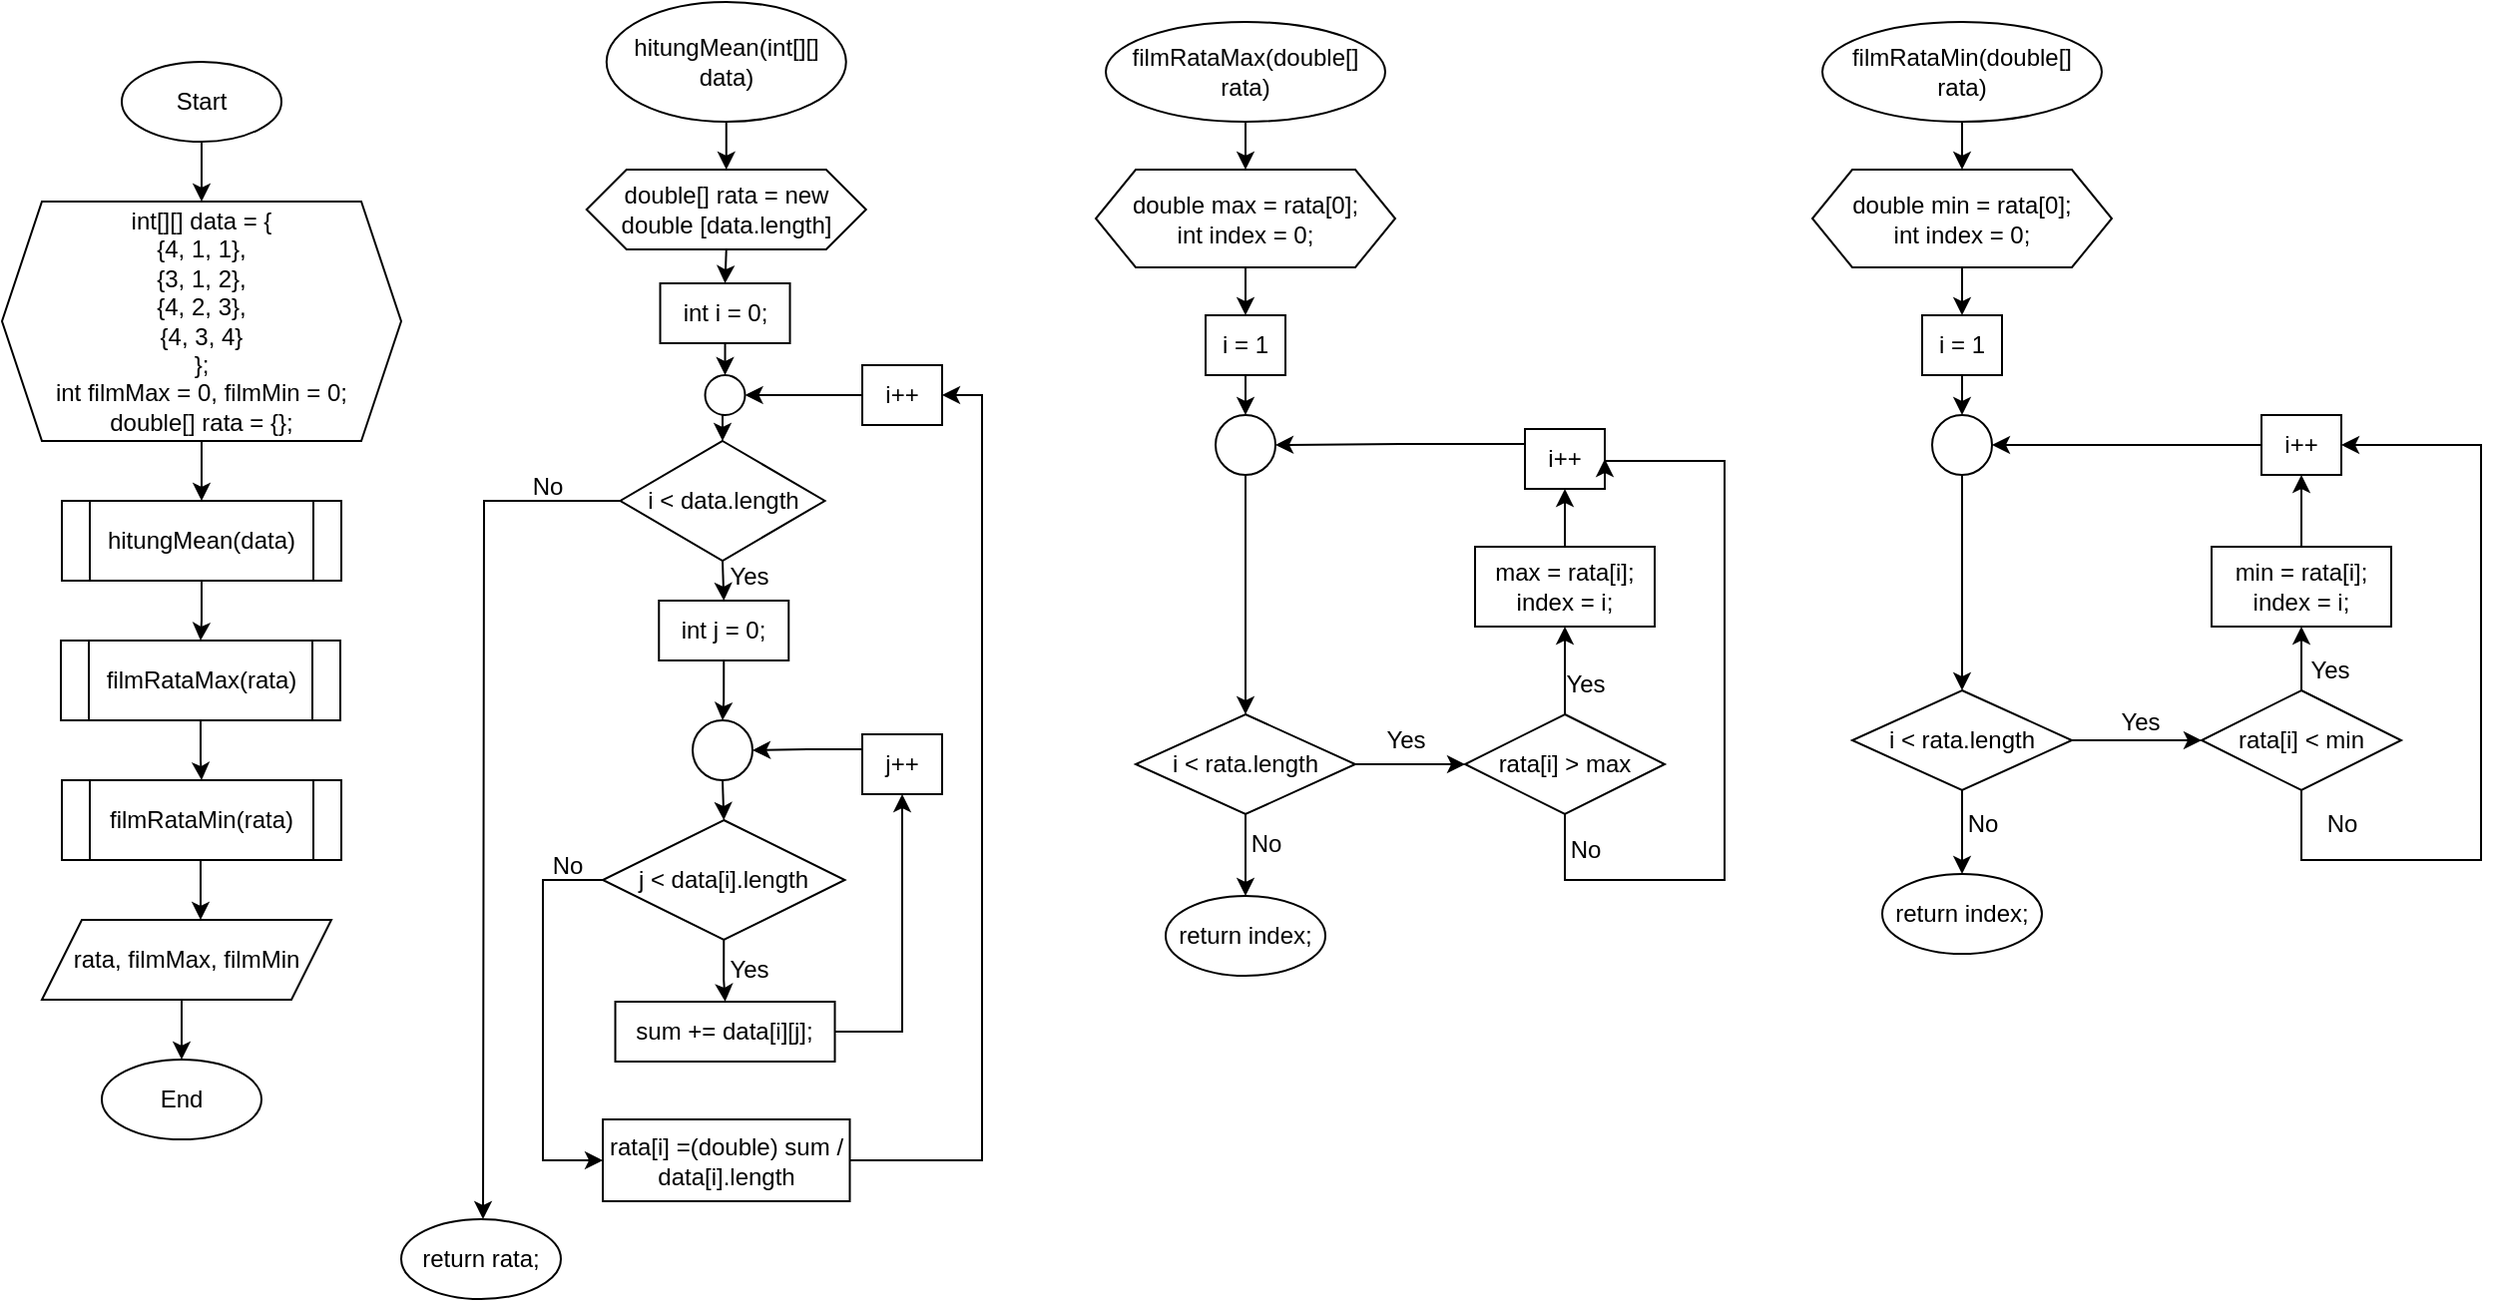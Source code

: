 <mxfile version="20.8.16" type="device"><diagram name="Page-1" id="WZe4LT1c2K0040ylqGjN"><mxGraphModel dx="1104" dy="556" grid="1" gridSize="10" guides="1" tooltips="1" connect="1" arrows="1" fold="1" page="1" pageScale="1" pageWidth="850" pageHeight="1100" math="0" shadow="0"><root><mxCell id="0"/><mxCell id="1" parent="0"/><mxCell id="W3tGFQyxqvmaZJ0uhJ9O-8" style="edgeStyle=orthogonalEdgeStyle;rounded=0;orthogonalLoop=1;jettySize=auto;html=1;exitX=0.5;exitY=1;exitDx=0;exitDy=0;entryX=0.5;entryY=0;entryDx=0;entryDy=0;" parent="1" source="W3tGFQyxqvmaZJ0uhJ9O-1" target="W3tGFQyxqvmaZJ0uhJ9O-3" edge="1"><mxGeometry relative="1" as="geometry"/></mxCell><mxCell id="W3tGFQyxqvmaZJ0uhJ9O-1" value="Start" style="ellipse;whiteSpace=wrap;html=1;" parent="1" vertex="1"><mxGeometry x="100" y="40" width="80" height="40" as="geometry"/></mxCell><mxCell id="W3tGFQyxqvmaZJ0uhJ9O-2" value="End" style="ellipse;whiteSpace=wrap;html=1;" parent="1" vertex="1"><mxGeometry x="90" y="540" width="80" height="40" as="geometry"/></mxCell><mxCell id="W3tGFQyxqvmaZJ0uhJ9O-9" style="edgeStyle=orthogonalEdgeStyle;rounded=0;orthogonalLoop=1;jettySize=auto;html=1;exitX=0.5;exitY=1;exitDx=0;exitDy=0;entryX=0.5;entryY=0;entryDx=0;entryDy=0;" parent="1" source="W3tGFQyxqvmaZJ0uhJ9O-3" target="W3tGFQyxqvmaZJ0uhJ9O-4" edge="1"><mxGeometry relative="1" as="geometry"/></mxCell><mxCell id="W3tGFQyxqvmaZJ0uhJ9O-3" value="int[][] data = {&lt;br&gt;{4, 1, 1},&lt;br&gt;{3, 1, 2},&lt;br&gt;{4, 2, 3},&lt;br&gt;{4, 3, 4}&lt;br&gt;};&lt;br&gt;int filmMax = 0, filmMin = 0;&lt;br&gt;double[] rata = {};" style="shape=hexagon;perimeter=hexagonPerimeter2;whiteSpace=wrap;html=1;fixedSize=1;" parent="1" vertex="1"><mxGeometry x="40" y="110" width="200" height="120" as="geometry"/></mxCell><mxCell id="W3tGFQyxqvmaZJ0uhJ9O-10" style="edgeStyle=orthogonalEdgeStyle;rounded=0;orthogonalLoop=1;jettySize=auto;html=1;exitX=0.5;exitY=1;exitDx=0;exitDy=0;" parent="1" source="W3tGFQyxqvmaZJ0uhJ9O-4" target="W3tGFQyxqvmaZJ0uhJ9O-5" edge="1"><mxGeometry relative="1" as="geometry"/></mxCell><mxCell id="W3tGFQyxqvmaZJ0uhJ9O-4" value="hitungMean(data)" style="shape=process;whiteSpace=wrap;html=1;backgroundOutline=1;" parent="1" vertex="1"><mxGeometry x="70" y="260" width="140" height="40" as="geometry"/></mxCell><mxCell id="W3tGFQyxqvmaZJ0uhJ9O-11" style="edgeStyle=orthogonalEdgeStyle;rounded=0;orthogonalLoop=1;jettySize=auto;html=1;exitX=0.5;exitY=1;exitDx=0;exitDy=0;" parent="1" source="W3tGFQyxqvmaZJ0uhJ9O-5" target="W3tGFQyxqvmaZJ0uhJ9O-6" edge="1"><mxGeometry relative="1" as="geometry"/></mxCell><mxCell id="W3tGFQyxqvmaZJ0uhJ9O-5" value="filmRataMax(rata)" style="shape=process;whiteSpace=wrap;html=1;backgroundOutline=1;" parent="1" vertex="1"><mxGeometry x="69.5" y="330" width="140" height="40" as="geometry"/></mxCell><mxCell id="W3tGFQyxqvmaZJ0uhJ9O-12" style="edgeStyle=orthogonalEdgeStyle;rounded=0;orthogonalLoop=1;jettySize=auto;html=1;exitX=0.5;exitY=1;exitDx=0;exitDy=0;" parent="1" edge="1"><mxGeometry relative="1" as="geometry"><mxPoint x="147" y="440" as="sourcePoint"/><mxPoint x="139.5" y="470" as="targetPoint"/></mxGeometry></mxCell><mxCell id="W3tGFQyxqvmaZJ0uhJ9O-6" value="filmRataMin(rata)" style="shape=process;whiteSpace=wrap;html=1;backgroundOutline=1;" parent="1" vertex="1"><mxGeometry x="70" y="400" width="140" height="40" as="geometry"/></mxCell><mxCell id="W3tGFQyxqvmaZJ0uhJ9O-13" style="edgeStyle=orthogonalEdgeStyle;rounded=0;orthogonalLoop=1;jettySize=auto;html=1;exitX=0.5;exitY=1;exitDx=0;exitDy=0;entryX=0.5;entryY=0;entryDx=0;entryDy=0;" parent="1" source="W3tGFQyxqvmaZJ0uhJ9O-7" target="W3tGFQyxqvmaZJ0uhJ9O-2" edge="1"><mxGeometry relative="1" as="geometry"/></mxCell><mxCell id="W3tGFQyxqvmaZJ0uhJ9O-7" value="rata, filmMax, filmMin" style="shape=parallelogram;perimeter=parallelogramPerimeter;whiteSpace=wrap;html=1;fixedSize=1;" parent="1" vertex="1"><mxGeometry x="60" y="470" width="145" height="40" as="geometry"/></mxCell><mxCell id="W3tGFQyxqvmaZJ0uhJ9O-22" style="edgeStyle=orthogonalEdgeStyle;rounded=0;orthogonalLoop=1;jettySize=auto;html=1;exitX=0.5;exitY=1;exitDx=0;exitDy=0;entryX=0.5;entryY=0;entryDx=0;entryDy=0;" parent="1" target="W3tGFQyxqvmaZJ0uhJ9O-16" edge="1"><mxGeometry relative="1" as="geometry"><mxPoint x="402.88" y="70" as="sourcePoint"/></mxGeometry></mxCell><mxCell id="W3tGFQyxqvmaZJ0uhJ9O-14" value="hitungMean(int[][] data)" style="ellipse;whiteSpace=wrap;html=1;" parent="1" vertex="1"><mxGeometry x="342.88" y="10" width="120" height="60" as="geometry"/></mxCell><mxCell id="W3tGFQyxqvmaZJ0uhJ9O-15" value="return rata;" style="ellipse;whiteSpace=wrap;html=1;" parent="1" vertex="1"><mxGeometry x="240" y="620" width="80" height="40" as="geometry"/></mxCell><mxCell id="W3tGFQyxqvmaZJ0uhJ9O-23" style="edgeStyle=orthogonalEdgeStyle;rounded=0;orthogonalLoop=1;jettySize=auto;html=1;exitX=0.5;exitY=1;exitDx=0;exitDy=0;entryX=0.5;entryY=0;entryDx=0;entryDy=0;" parent="1" source="W3tGFQyxqvmaZJ0uhJ9O-16" target="W3tGFQyxqvmaZJ0uhJ9O-17" edge="1"><mxGeometry relative="1" as="geometry"/></mxCell><mxCell id="W3tGFQyxqvmaZJ0uhJ9O-16" value="double[] rata = new double [data.length]" style="shape=hexagon;perimeter=hexagonPerimeter2;whiteSpace=wrap;html=1;fixedSize=1;" parent="1" vertex="1"><mxGeometry x="332.88" y="94" width="140" height="40" as="geometry"/></mxCell><mxCell id="W3tGFQyxqvmaZJ0uhJ9O-40" style="edgeStyle=orthogonalEdgeStyle;rounded=0;orthogonalLoop=1;jettySize=auto;html=1;exitX=0.5;exitY=1;exitDx=0;exitDy=0;entryX=0.5;entryY=0;entryDx=0;entryDy=0;" parent="1" source="W3tGFQyxqvmaZJ0uhJ9O-17" target="W3tGFQyxqvmaZJ0uhJ9O-39" edge="1"><mxGeometry relative="1" as="geometry"/></mxCell><mxCell id="W3tGFQyxqvmaZJ0uhJ9O-17" value="int i = 0;" style="rounded=0;whiteSpace=wrap;html=1;" parent="1" vertex="1"><mxGeometry x="369.76" y="151" width="65" height="30" as="geometry"/></mxCell><mxCell id="W3tGFQyxqvmaZJ0uhJ9O-28" style="edgeStyle=orthogonalEdgeStyle;rounded=0;orthogonalLoop=1;jettySize=auto;html=1;exitX=0.5;exitY=1;exitDx=0;exitDy=0;" parent="1" source="W3tGFQyxqvmaZJ0uhJ9O-18" target="W3tGFQyxqvmaZJ0uhJ9O-27" edge="1"><mxGeometry relative="1" as="geometry"/></mxCell><mxCell id="W3tGFQyxqvmaZJ0uhJ9O-18" value="int j = 0;" style="rounded=0;whiteSpace=wrap;html=1;" parent="1" vertex="1"><mxGeometry x="369.13" y="310" width="65" height="30" as="geometry"/></mxCell><mxCell id="W3tGFQyxqvmaZJ0uhJ9O-26" style="edgeStyle=orthogonalEdgeStyle;rounded=0;orthogonalLoop=1;jettySize=auto;html=1;exitX=0.5;exitY=1;exitDx=0;exitDy=0;entryX=0.5;entryY=0;entryDx=0;entryDy=0;" parent="1" source="W3tGFQyxqvmaZJ0uhJ9O-19" target="W3tGFQyxqvmaZJ0uhJ9O-18" edge="1"><mxGeometry relative="1" as="geometry"/></mxCell><mxCell id="W3tGFQyxqvmaZJ0uhJ9O-44" style="edgeStyle=orthogonalEdgeStyle;rounded=0;orthogonalLoop=1;jettySize=auto;html=1;exitX=0;exitY=0.5;exitDx=0;exitDy=0;entryX=0.5;entryY=0;entryDx=0;entryDy=0;" parent="1" source="W3tGFQyxqvmaZJ0uhJ9O-19" edge="1"><mxGeometry relative="1" as="geometry"><mxPoint x="281" y="620" as="targetPoint"/></mxGeometry></mxCell><mxCell id="W3tGFQyxqvmaZJ0uhJ9O-19" value="i &amp;lt; data.length" style="rhombus;whiteSpace=wrap;html=1;" parent="1" vertex="1"><mxGeometry x="349.75" y="230" width="102.5" height="60" as="geometry"/></mxCell><mxCell id="W3tGFQyxqvmaZJ0uhJ9O-32" style="edgeStyle=orthogonalEdgeStyle;rounded=0;orthogonalLoop=1;jettySize=auto;html=1;exitX=0.5;exitY=1;exitDx=0;exitDy=0;" parent="1" source="W3tGFQyxqvmaZJ0uhJ9O-20" target="W3tGFQyxqvmaZJ0uhJ9O-21" edge="1"><mxGeometry relative="1" as="geometry"/></mxCell><mxCell id="W3tGFQyxqvmaZJ0uhJ9O-37" style="edgeStyle=orthogonalEdgeStyle;rounded=0;orthogonalLoop=1;jettySize=auto;html=1;exitX=0;exitY=0.5;exitDx=0;exitDy=0;entryX=0;entryY=0.5;entryDx=0;entryDy=0;" parent="1" source="W3tGFQyxqvmaZJ0uhJ9O-20" target="W3tGFQyxqvmaZJ0uhJ9O-36" edge="1"><mxGeometry relative="1" as="geometry"><Array as="points"><mxPoint x="311" y="450"/><mxPoint x="311" y="591"/></Array></mxGeometry></mxCell><mxCell id="W3tGFQyxqvmaZJ0uhJ9O-20" value="j &amp;lt; data[i].length" style="rhombus;whiteSpace=wrap;html=1;" parent="1" vertex="1"><mxGeometry x="341.01" y="420" width="121.25" height="60" as="geometry"/></mxCell><mxCell id="W3tGFQyxqvmaZJ0uhJ9O-34" style="edgeStyle=orthogonalEdgeStyle;rounded=0;orthogonalLoop=1;jettySize=auto;html=1;exitX=1;exitY=0.5;exitDx=0;exitDy=0;entryX=0.5;entryY=1;entryDx=0;entryDy=0;" parent="1" source="W3tGFQyxqvmaZJ0uhJ9O-21" target="W3tGFQyxqvmaZJ0uhJ9O-29" edge="1"><mxGeometry relative="1" as="geometry"/></mxCell><mxCell id="W3tGFQyxqvmaZJ0uhJ9O-21" value="sum += data[i][j];" style="rounded=0;whiteSpace=wrap;html=1;" parent="1" vertex="1"><mxGeometry x="347.26" y="511" width="110" height="30" as="geometry"/></mxCell><mxCell id="W3tGFQyxqvmaZJ0uhJ9O-25" value="Yes" style="text;html=1;align=center;verticalAlign=middle;resizable=0;points=[];autosize=1;strokeColor=none;fillColor=none;" parent="1" vertex="1"><mxGeometry x="394.13" y="283" width="40" height="30" as="geometry"/></mxCell><mxCell id="W3tGFQyxqvmaZJ0uhJ9O-30" style="edgeStyle=orthogonalEdgeStyle;rounded=0;orthogonalLoop=1;jettySize=auto;html=1;exitX=0.5;exitY=1;exitDx=0;exitDy=0;entryX=0.5;entryY=0;entryDx=0;entryDy=0;" parent="1" source="W3tGFQyxqvmaZJ0uhJ9O-27" target="W3tGFQyxqvmaZJ0uhJ9O-20" edge="1"><mxGeometry relative="1" as="geometry"/></mxCell><mxCell id="W3tGFQyxqvmaZJ0uhJ9O-27" value="" style="ellipse;whiteSpace=wrap;html=1;aspect=fixed;" parent="1" vertex="1"><mxGeometry x="386" y="370" width="30" height="30" as="geometry"/></mxCell><mxCell id="W3tGFQyxqvmaZJ0uhJ9O-35" style="edgeStyle=orthogonalEdgeStyle;rounded=0;orthogonalLoop=1;jettySize=auto;html=1;exitX=0;exitY=0.25;exitDx=0;exitDy=0;entryX=1;entryY=0.5;entryDx=0;entryDy=0;" parent="1" source="W3tGFQyxqvmaZJ0uhJ9O-29" target="W3tGFQyxqvmaZJ0uhJ9O-27" edge="1"><mxGeometry relative="1" as="geometry"/></mxCell><mxCell id="W3tGFQyxqvmaZJ0uhJ9O-29" value="j++" style="rounded=0;whiteSpace=wrap;html=1;" parent="1" vertex="1"><mxGeometry x="471" y="377" width="40" height="30" as="geometry"/></mxCell><mxCell id="W3tGFQyxqvmaZJ0uhJ9O-43" style="edgeStyle=orthogonalEdgeStyle;rounded=0;orthogonalLoop=1;jettySize=auto;html=1;exitX=1;exitY=0.5;exitDx=0;exitDy=0;entryX=1;entryY=0.5;entryDx=0;entryDy=0;" parent="1" source="W3tGFQyxqvmaZJ0uhJ9O-36" target="W3tGFQyxqvmaZJ0uhJ9O-38" edge="1"><mxGeometry relative="1" as="geometry"><mxPoint x="511" y="350" as="targetPoint"/></mxGeometry></mxCell><mxCell id="W3tGFQyxqvmaZJ0uhJ9O-36" value="rata[i] =(double) sum / data[i].length" style="rounded=0;whiteSpace=wrap;html=1;" parent="1" vertex="1"><mxGeometry x="341.01" y="570" width="123.74" height="41" as="geometry"/></mxCell><mxCell id="W3tGFQyxqvmaZJ0uhJ9O-42" style="edgeStyle=orthogonalEdgeStyle;rounded=0;orthogonalLoop=1;jettySize=auto;html=1;exitX=0;exitY=0.5;exitDx=0;exitDy=0;entryX=1;entryY=0.5;entryDx=0;entryDy=0;" parent="1" source="W3tGFQyxqvmaZJ0uhJ9O-38" target="W3tGFQyxqvmaZJ0uhJ9O-39" edge="1"><mxGeometry relative="1" as="geometry"/></mxCell><mxCell id="W3tGFQyxqvmaZJ0uhJ9O-38" value="i++" style="rounded=0;whiteSpace=wrap;html=1;" parent="1" vertex="1"><mxGeometry x="471" y="192" width="40" height="30" as="geometry"/></mxCell><mxCell id="W3tGFQyxqvmaZJ0uhJ9O-41" style="edgeStyle=orthogonalEdgeStyle;rounded=0;orthogonalLoop=1;jettySize=auto;html=1;exitX=0.5;exitY=1;exitDx=0;exitDy=0;entryX=0.5;entryY=0;entryDx=0;entryDy=0;" parent="1" source="W3tGFQyxqvmaZJ0uhJ9O-39" target="W3tGFQyxqvmaZJ0uhJ9O-19" edge="1"><mxGeometry relative="1" as="geometry"/></mxCell><mxCell id="W3tGFQyxqvmaZJ0uhJ9O-39" value="" style="ellipse;whiteSpace=wrap;html=1;aspect=fixed;" parent="1" vertex="1"><mxGeometry x="392.26" y="197" width="20" height="20" as="geometry"/></mxCell><mxCell id="IHGspStR1j9yYvyQlY-N-1" style="edgeStyle=orthogonalEdgeStyle;rounded=0;orthogonalLoop=1;jettySize=auto;html=1;exitX=0.5;exitY=1;exitDx=0;exitDy=0;entryX=0.5;entryY=0;entryDx=0;entryDy=0;" edge="1" parent="1" source="W3tGFQyxqvmaZJ0uhJ9O-45" target="W3tGFQyxqvmaZJ0uhJ9O-46"><mxGeometry relative="1" as="geometry"/></mxCell><mxCell id="W3tGFQyxqvmaZJ0uhJ9O-45" value="filmRataMax(double[] rata)" style="ellipse;whiteSpace=wrap;html=1;" parent="1" vertex="1"><mxGeometry x="593" y="20" width="140" height="50" as="geometry"/></mxCell><mxCell id="W3tGFQyxqvmaZJ0uhJ9O-57" style="edgeStyle=orthogonalEdgeStyle;rounded=0;orthogonalLoop=1;jettySize=auto;html=1;exitX=0.5;exitY=1;exitDx=0;exitDy=0;entryX=0.5;entryY=0;entryDx=0;entryDy=0;" parent="1" source="W3tGFQyxqvmaZJ0uhJ9O-46" target="W3tGFQyxqvmaZJ0uhJ9O-47" edge="1"><mxGeometry relative="1" as="geometry"/></mxCell><mxCell id="W3tGFQyxqvmaZJ0uhJ9O-46" value="double max = rata[0];&lt;br&gt;int index = 0;" style="shape=hexagon;perimeter=hexagonPerimeter2;whiteSpace=wrap;html=1;fixedSize=1;" parent="1" vertex="1"><mxGeometry x="588" y="94" width="150" height="49" as="geometry"/></mxCell><mxCell id="W3tGFQyxqvmaZJ0uhJ9O-58" style="edgeStyle=orthogonalEdgeStyle;rounded=0;orthogonalLoop=1;jettySize=auto;html=1;exitX=0.5;exitY=1;exitDx=0;exitDy=0;entryX=0.5;entryY=0;entryDx=0;entryDy=0;" parent="1" source="W3tGFQyxqvmaZJ0uhJ9O-47" target="W3tGFQyxqvmaZJ0uhJ9O-48" edge="1"><mxGeometry relative="1" as="geometry"/></mxCell><mxCell id="W3tGFQyxqvmaZJ0uhJ9O-47" value="i = 1" style="rounded=0;whiteSpace=wrap;html=1;" parent="1" vertex="1"><mxGeometry x="643" y="167" width="40" height="30" as="geometry"/></mxCell><mxCell id="W3tGFQyxqvmaZJ0uhJ9O-60" style="edgeStyle=orthogonalEdgeStyle;rounded=0;orthogonalLoop=1;jettySize=auto;html=1;exitX=0.5;exitY=1;exitDx=0;exitDy=0;" parent="1" source="W3tGFQyxqvmaZJ0uhJ9O-48" target="W3tGFQyxqvmaZJ0uhJ9O-50" edge="1"><mxGeometry relative="1" as="geometry"/></mxCell><mxCell id="W3tGFQyxqvmaZJ0uhJ9O-48" value="" style="ellipse;whiteSpace=wrap;html=1;aspect=fixed;" parent="1" vertex="1"><mxGeometry x="648" y="217" width="30" height="30" as="geometry"/></mxCell><mxCell id="W3tGFQyxqvmaZJ0uhJ9O-59" style="edgeStyle=orthogonalEdgeStyle;rounded=0;orthogonalLoop=1;jettySize=auto;html=1;exitX=0;exitY=0.25;exitDx=0;exitDy=0;entryX=1;entryY=0.5;entryDx=0;entryDy=0;" parent="1" source="W3tGFQyxqvmaZJ0uhJ9O-49" target="W3tGFQyxqvmaZJ0uhJ9O-48" edge="1"><mxGeometry relative="1" as="geometry"/></mxCell><mxCell id="W3tGFQyxqvmaZJ0uhJ9O-49" value="i++" style="rounded=0;whiteSpace=wrap;html=1;" parent="1" vertex="1"><mxGeometry x="803" y="224" width="40" height="30" as="geometry"/></mxCell><mxCell id="W3tGFQyxqvmaZJ0uhJ9O-61" style="edgeStyle=orthogonalEdgeStyle;rounded=0;orthogonalLoop=1;jettySize=auto;html=1;exitX=1;exitY=0.5;exitDx=0;exitDy=0;entryX=0;entryY=0.5;entryDx=0;entryDy=0;" parent="1" source="W3tGFQyxqvmaZJ0uhJ9O-50" target="W3tGFQyxqvmaZJ0uhJ9O-51" edge="1"><mxGeometry relative="1" as="geometry"/></mxCell><mxCell id="W3tGFQyxqvmaZJ0uhJ9O-69" style="edgeStyle=orthogonalEdgeStyle;rounded=0;orthogonalLoop=1;jettySize=auto;html=1;exitX=0.5;exitY=1;exitDx=0;exitDy=0;entryX=0.5;entryY=0;entryDx=0;entryDy=0;" parent="1" source="W3tGFQyxqvmaZJ0uhJ9O-50" edge="1"><mxGeometry relative="1" as="geometry"><mxPoint x="663" y="458" as="targetPoint"/></mxGeometry></mxCell><mxCell id="W3tGFQyxqvmaZJ0uhJ9O-50" value="i &amp;lt; rata.length" style="rhombus;whiteSpace=wrap;html=1;" parent="1" vertex="1"><mxGeometry x="608" y="367" width="110" height="50" as="geometry"/></mxCell><mxCell id="W3tGFQyxqvmaZJ0uhJ9O-62" style="edgeStyle=orthogonalEdgeStyle;rounded=0;orthogonalLoop=1;jettySize=auto;html=1;exitX=0.5;exitY=0;exitDx=0;exitDy=0;" parent="1" source="W3tGFQyxqvmaZJ0uhJ9O-51" target="W3tGFQyxqvmaZJ0uhJ9O-52" edge="1"><mxGeometry relative="1" as="geometry"/></mxCell><mxCell id="IHGspStR1j9yYvyQlY-N-20" style="edgeStyle=orthogonalEdgeStyle;rounded=0;orthogonalLoop=1;jettySize=auto;html=1;exitX=0.5;exitY=1;exitDx=0;exitDy=0;entryX=1;entryY=0.5;entryDx=0;entryDy=0;" edge="1" parent="1" source="W3tGFQyxqvmaZJ0uhJ9O-51" target="W3tGFQyxqvmaZJ0uhJ9O-49"><mxGeometry relative="1" as="geometry"><mxPoint x="933" y="240" as="targetPoint"/><Array as="points"><mxPoint x="823" y="450"/><mxPoint x="903" y="450"/><mxPoint x="903" y="240"/></Array></mxGeometry></mxCell><mxCell id="W3tGFQyxqvmaZJ0uhJ9O-51" value="rata[i] &amp;gt; max" style="rhombus;whiteSpace=wrap;html=1;" parent="1" vertex="1"><mxGeometry x="773" y="367" width="100" height="50" as="geometry"/></mxCell><mxCell id="W3tGFQyxqvmaZJ0uhJ9O-63" style="edgeStyle=orthogonalEdgeStyle;rounded=0;orthogonalLoop=1;jettySize=auto;html=1;exitX=0.5;exitY=0;exitDx=0;exitDy=0;entryX=0.5;entryY=1;entryDx=0;entryDy=0;" parent="1" source="W3tGFQyxqvmaZJ0uhJ9O-52" target="W3tGFQyxqvmaZJ0uhJ9O-49" edge="1"><mxGeometry relative="1" as="geometry"/></mxCell><mxCell id="W3tGFQyxqvmaZJ0uhJ9O-52" value="max = rata[i];&lt;br&gt;index = i;" style="rounded=0;whiteSpace=wrap;html=1;" parent="1" vertex="1"><mxGeometry x="778" y="283" width="90" height="40" as="geometry"/></mxCell><mxCell id="W3tGFQyxqvmaZJ0uhJ9O-53" value="Yes" style="text;html=1;align=center;verticalAlign=middle;resizable=0;points=[];autosize=1;strokeColor=none;fillColor=none;" parent="1" vertex="1"><mxGeometry x="394.13" y="480" width="40" height="30" as="geometry"/></mxCell><mxCell id="W3tGFQyxqvmaZJ0uhJ9O-54" value="No" style="text;html=1;align=center;verticalAlign=middle;resizable=0;points=[];autosize=1;strokeColor=none;fillColor=none;" parent="1" vertex="1"><mxGeometry x="292.88" y="238" width="40" height="30" as="geometry"/></mxCell><mxCell id="W3tGFQyxqvmaZJ0uhJ9O-55" value="No" style="text;html=1;align=center;verticalAlign=middle;resizable=0;points=[];autosize=1;strokeColor=none;fillColor=none;" parent="1" vertex="1"><mxGeometry x="302.88" y="428" width="40" height="30" as="geometry"/></mxCell><mxCell id="W3tGFQyxqvmaZJ0uhJ9O-56" value="return index;" style="ellipse;whiteSpace=wrap;html=1;" parent="1" vertex="1"><mxGeometry x="623" y="458" width="80" height="40" as="geometry"/></mxCell><mxCell id="W3tGFQyxqvmaZJ0uhJ9O-70" value="Yes" style="text;html=1;align=center;verticalAlign=middle;resizable=0;points=[];autosize=1;strokeColor=none;fillColor=none;" parent="1" vertex="1"><mxGeometry x="723" y="365" width="40" height="30" as="geometry"/></mxCell><mxCell id="W3tGFQyxqvmaZJ0uhJ9O-71" value="Yes" style="text;html=1;align=center;verticalAlign=middle;resizable=0;points=[];autosize=1;strokeColor=none;fillColor=none;" parent="1" vertex="1"><mxGeometry x="813" y="337" width="40" height="30" as="geometry"/></mxCell><mxCell id="W3tGFQyxqvmaZJ0uhJ9O-72" value="No" style="text;html=1;align=center;verticalAlign=middle;resizable=0;points=[];autosize=1;strokeColor=none;fillColor=none;" parent="1" vertex="1"><mxGeometry x="653" y="417" width="40" height="30" as="geometry"/></mxCell><mxCell id="W3tGFQyxqvmaZJ0uhJ9O-73" value="No" style="text;html=1;align=center;verticalAlign=middle;resizable=0;points=[];autosize=1;strokeColor=none;fillColor=none;" parent="1" vertex="1"><mxGeometry x="813" y="420" width="40" height="30" as="geometry"/></mxCell><mxCell id="IHGspStR1j9yYvyQlY-N-11" style="edgeStyle=orthogonalEdgeStyle;rounded=0;orthogonalLoop=1;jettySize=auto;html=1;exitX=0.5;exitY=1;exitDx=0;exitDy=0;entryX=0.5;entryY=0;entryDx=0;entryDy=0;" edge="1" parent="1" source="IHGspStR1j9yYvyQlY-N-2" target="IHGspStR1j9yYvyQlY-N-3"><mxGeometry relative="1" as="geometry"/></mxCell><mxCell id="IHGspStR1j9yYvyQlY-N-2" value="filmRataMin(double[] rata)" style="ellipse;whiteSpace=wrap;html=1;" vertex="1" parent="1"><mxGeometry x="952" y="20" width="140" height="50" as="geometry"/></mxCell><mxCell id="IHGspStR1j9yYvyQlY-N-12" style="edgeStyle=orthogonalEdgeStyle;rounded=0;orthogonalLoop=1;jettySize=auto;html=1;exitX=0.5;exitY=1;exitDx=0;exitDy=0;entryX=0.5;entryY=0;entryDx=0;entryDy=0;" edge="1" parent="1" source="IHGspStR1j9yYvyQlY-N-3" target="IHGspStR1j9yYvyQlY-N-4"><mxGeometry relative="1" as="geometry"/></mxCell><mxCell id="IHGspStR1j9yYvyQlY-N-3" value="double min = rata[0];&lt;br&gt;int index = 0;" style="shape=hexagon;perimeter=hexagonPerimeter2;whiteSpace=wrap;html=1;fixedSize=1;" vertex="1" parent="1"><mxGeometry x="947" y="94" width="150" height="49" as="geometry"/></mxCell><mxCell id="IHGspStR1j9yYvyQlY-N-13" style="edgeStyle=orthogonalEdgeStyle;rounded=0;orthogonalLoop=1;jettySize=auto;html=1;exitX=0.5;exitY=1;exitDx=0;exitDy=0;entryX=0.5;entryY=0;entryDx=0;entryDy=0;" edge="1" parent="1" source="IHGspStR1j9yYvyQlY-N-4" target="IHGspStR1j9yYvyQlY-N-6"><mxGeometry relative="1" as="geometry"/></mxCell><mxCell id="IHGspStR1j9yYvyQlY-N-4" value="i = 1" style="rounded=0;whiteSpace=wrap;html=1;" vertex="1" parent="1"><mxGeometry x="1002" y="167" width="40" height="30" as="geometry"/></mxCell><mxCell id="IHGspStR1j9yYvyQlY-N-15" style="edgeStyle=orthogonalEdgeStyle;rounded=0;orthogonalLoop=1;jettySize=auto;html=1;exitX=0.5;exitY=1;exitDx=0;exitDy=0;entryX=0.5;entryY=0;entryDx=0;entryDy=0;" edge="1" parent="1" source="IHGspStR1j9yYvyQlY-N-5" target="IHGspStR1j9yYvyQlY-N-10"><mxGeometry relative="1" as="geometry"/></mxCell><mxCell id="IHGspStR1j9yYvyQlY-N-16" style="edgeStyle=orthogonalEdgeStyle;rounded=0;orthogonalLoop=1;jettySize=auto;html=1;exitX=1;exitY=0.5;exitDx=0;exitDy=0;entryX=0;entryY=0.5;entryDx=0;entryDy=0;" edge="1" parent="1" source="IHGspStR1j9yYvyQlY-N-5" target="IHGspStR1j9yYvyQlY-N-7"><mxGeometry relative="1" as="geometry"/></mxCell><mxCell id="IHGspStR1j9yYvyQlY-N-5" value="i &amp;lt; rata.length" style="rhombus;whiteSpace=wrap;html=1;" vertex="1" parent="1"><mxGeometry x="967" y="355" width="110" height="50" as="geometry"/></mxCell><mxCell id="IHGspStR1j9yYvyQlY-N-14" style="edgeStyle=orthogonalEdgeStyle;rounded=0;orthogonalLoop=1;jettySize=auto;html=1;exitX=0.5;exitY=1;exitDx=0;exitDy=0;" edge="1" parent="1" source="IHGspStR1j9yYvyQlY-N-6" target="IHGspStR1j9yYvyQlY-N-5"><mxGeometry relative="1" as="geometry"/></mxCell><mxCell id="IHGspStR1j9yYvyQlY-N-6" value="" style="ellipse;whiteSpace=wrap;html=1;aspect=fixed;" vertex="1" parent="1"><mxGeometry x="1007" y="217" width="30" height="30" as="geometry"/></mxCell><mxCell id="IHGspStR1j9yYvyQlY-N-17" style="edgeStyle=orthogonalEdgeStyle;rounded=0;orthogonalLoop=1;jettySize=auto;html=1;exitX=0.5;exitY=0;exitDx=0;exitDy=0;entryX=0.5;entryY=1;entryDx=0;entryDy=0;" edge="1" parent="1" source="IHGspStR1j9yYvyQlY-N-7" target="IHGspStR1j9yYvyQlY-N-8"><mxGeometry relative="1" as="geometry"/></mxCell><mxCell id="IHGspStR1j9yYvyQlY-N-23" style="edgeStyle=orthogonalEdgeStyle;rounded=0;orthogonalLoop=1;jettySize=auto;html=1;exitX=0.5;exitY=1;exitDx=0;exitDy=0;entryX=1;entryY=0.5;entryDx=0;entryDy=0;" edge="1" parent="1" source="IHGspStR1j9yYvyQlY-N-7" target="IHGspStR1j9yYvyQlY-N-9"><mxGeometry relative="1" as="geometry"><mxPoint x="1292" y="230" as="targetPoint"/><Array as="points"><mxPoint x="1192" y="440"/><mxPoint x="1282" y="440"/><mxPoint x="1282" y="232"/></Array></mxGeometry></mxCell><mxCell id="IHGspStR1j9yYvyQlY-N-7" value="rata[i] &amp;lt; min" style="rhombus;whiteSpace=wrap;html=1;" vertex="1" parent="1"><mxGeometry x="1142" y="355" width="100" height="50" as="geometry"/></mxCell><mxCell id="IHGspStR1j9yYvyQlY-N-18" style="edgeStyle=orthogonalEdgeStyle;rounded=0;orthogonalLoop=1;jettySize=auto;html=1;exitX=0.5;exitY=0;exitDx=0;exitDy=0;" edge="1" parent="1" source="IHGspStR1j9yYvyQlY-N-8" target="IHGspStR1j9yYvyQlY-N-9"><mxGeometry relative="1" as="geometry"/></mxCell><mxCell id="IHGspStR1j9yYvyQlY-N-8" value="min = rata[i];&lt;br&gt;index = i;" style="rounded=0;whiteSpace=wrap;html=1;" vertex="1" parent="1"><mxGeometry x="1147" y="283" width="90" height="40" as="geometry"/></mxCell><mxCell id="IHGspStR1j9yYvyQlY-N-21" style="edgeStyle=orthogonalEdgeStyle;rounded=0;orthogonalLoop=1;jettySize=auto;html=1;exitX=0;exitY=0.5;exitDx=0;exitDy=0;entryX=1;entryY=0.5;entryDx=0;entryDy=0;" edge="1" parent="1" source="IHGspStR1j9yYvyQlY-N-9" target="IHGspStR1j9yYvyQlY-N-6"><mxGeometry relative="1" as="geometry"/></mxCell><mxCell id="IHGspStR1j9yYvyQlY-N-9" value="i++" style="rounded=0;whiteSpace=wrap;html=1;" vertex="1" parent="1"><mxGeometry x="1172" y="217" width="40" height="30" as="geometry"/></mxCell><mxCell id="IHGspStR1j9yYvyQlY-N-10" value="return index;" style="ellipse;whiteSpace=wrap;html=1;" vertex="1" parent="1"><mxGeometry x="982" y="447" width="80" height="40" as="geometry"/></mxCell><mxCell id="IHGspStR1j9yYvyQlY-N-24" value="No" style="text;html=1;align=center;verticalAlign=middle;resizable=0;points=[];autosize=1;strokeColor=none;fillColor=none;" vertex="1" parent="1"><mxGeometry x="1192" y="407" width="40" height="30" as="geometry"/></mxCell><mxCell id="IHGspStR1j9yYvyQlY-N-25" value="Yes" style="text;html=1;align=center;verticalAlign=middle;resizable=0;points=[];autosize=1;strokeColor=none;fillColor=none;" vertex="1" parent="1"><mxGeometry x="1091" y="356" width="40" height="30" as="geometry"/></mxCell><mxCell id="IHGspStR1j9yYvyQlY-N-26" value="Yes" style="text;html=1;align=center;verticalAlign=middle;resizable=0;points=[];autosize=1;strokeColor=none;fillColor=none;" vertex="1" parent="1"><mxGeometry x="1186" y="330" width="40" height="30" as="geometry"/></mxCell><mxCell id="IHGspStR1j9yYvyQlY-N-27" value="No" style="text;html=1;align=center;verticalAlign=middle;resizable=0;points=[];autosize=1;strokeColor=none;fillColor=none;" vertex="1" parent="1"><mxGeometry x="1012" y="407" width="40" height="30" as="geometry"/></mxCell></root></mxGraphModel></diagram></mxfile>